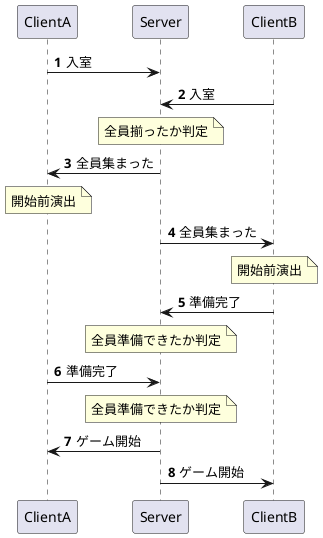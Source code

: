 @startuml
'https://plantuml.com/sequence-diagram

autonumber

participant ClientA
participant Server
participant ClientB

ClientA->Server:入室
ClientB->Server:入室
note over Server:全員揃ったか判定

ClientA<-Server:全員集まった
note over ClientA:開始前演出
ClientB<-Server:全員集まった
note over ClientB:開始前演出

ClientB->Server:準備完了
note over Server:全員準備できたか判定
ClientA->Server:準備完了
note over Server:全員準備できたか判定

ClientA<-Server:ゲーム開始
ClientB<-Server:ゲーム開始

@enduml
